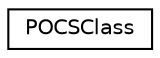 digraph "Graphical Class Hierarchy"
{
  edge [fontname="Helvetica",fontsize="10",labelfontname="Helvetica",labelfontsize="10"];
  node [fontname="Helvetica",fontsize="10",shape=record];
  rankdir="LR";
  Node0 [label="POCSClass",height=0.2,width=0.4,color="black", fillcolor="white", style="filled",URL="$classPOCSClass.html"];
}
